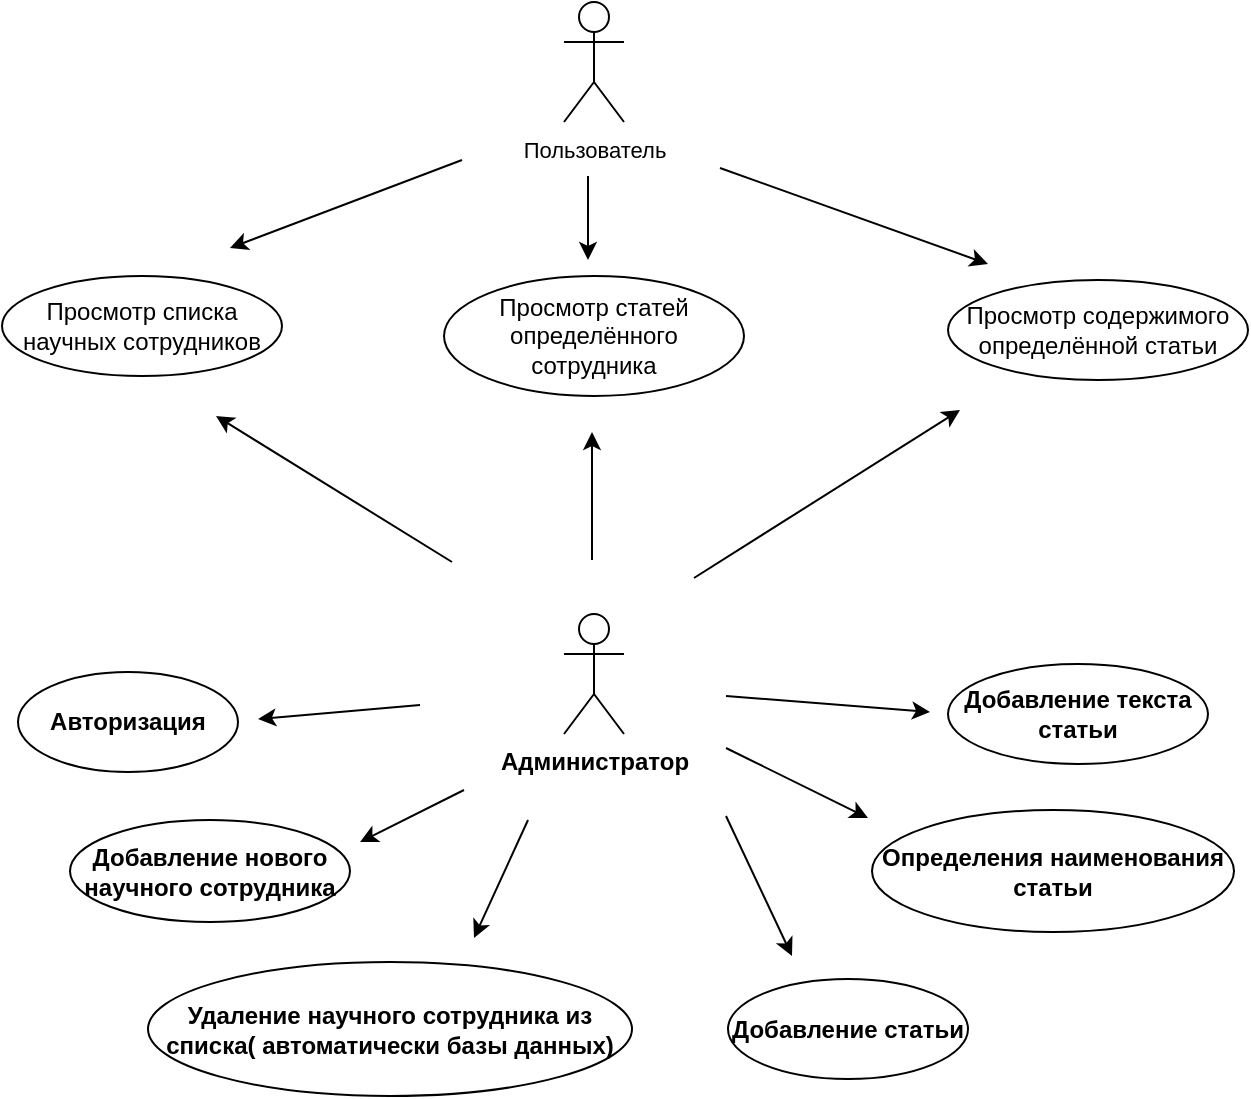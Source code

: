 <mxfile version="22.1.5" type="device">
  <diagram name="Страница — 1" id="Y-HNPyT7XDatMFkKcdQl">
    <mxGraphModel dx="916" dy="494" grid="0" gridSize="10" guides="1" tooltips="1" connect="1" arrows="1" fold="1" page="1" pageScale="1" pageWidth="827" pageHeight="1169" math="0" shadow="0">
      <root>
        <mxCell id="0" />
        <mxCell id="1" parent="0" />
        <mxCell id="wUKDdbYhqXpO1KORFXpz-1" value="&lt;font style=&quot;font-size: 11px;&quot;&gt;Пользователь&lt;/font&gt;" style="shape=umlActor;verticalLabelPosition=bottom;verticalAlign=top;html=1;outlineConnect=0;" vertex="1" parent="1">
          <mxGeometry x="392" y="30" width="30" height="60" as="geometry" />
        </mxCell>
        <mxCell id="wUKDdbYhqXpO1KORFXpz-2" value="Просмотр списка научных сотрудников" style="ellipse;whiteSpace=wrap;html=1;" vertex="1" parent="1">
          <mxGeometry x="111" y="167" width="140" height="50" as="geometry" />
        </mxCell>
        <mxCell id="wUKDdbYhqXpO1KORFXpz-3" value="Просмотр статей определённого сотрудника" style="ellipse;whiteSpace=wrap;html=1;" vertex="1" parent="1">
          <mxGeometry x="332" y="167" width="150" height="60" as="geometry" />
        </mxCell>
        <mxCell id="wUKDdbYhqXpO1KORFXpz-4" value="Просмотр содержимого определённой статьи" style="ellipse;whiteSpace=wrap;html=1;" vertex="1" parent="1">
          <mxGeometry x="584" y="169" width="150" height="50" as="geometry" />
        </mxCell>
        <mxCell id="wUKDdbYhqXpO1KORFXpz-6" value="" style="endArrow=classic;html=1;rounded=0;" edge="1" parent="1">
          <mxGeometry width="50" height="50" relative="1" as="geometry">
            <mxPoint x="470" y="113" as="sourcePoint" />
            <mxPoint x="604" y="161" as="targetPoint" />
          </mxGeometry>
        </mxCell>
        <mxCell id="wUKDdbYhqXpO1KORFXpz-7" value="" style="endArrow=classic;html=1;rounded=0;" edge="1" parent="1">
          <mxGeometry width="50" height="50" relative="1" as="geometry">
            <mxPoint x="404" y="117" as="sourcePoint" />
            <mxPoint x="404" y="159" as="targetPoint" />
          </mxGeometry>
        </mxCell>
        <mxCell id="wUKDdbYhqXpO1KORFXpz-9" value="&lt;b&gt;Администратор&lt;/b&gt;" style="shape=umlActor;verticalLabelPosition=bottom;verticalAlign=top;html=1;outlineConnect=0;" vertex="1" parent="1">
          <mxGeometry x="392" y="336" width="30" height="60" as="geometry" />
        </mxCell>
        <mxCell id="wUKDdbYhqXpO1KORFXpz-13" value="&lt;b&gt;Добавление нового научного сотрудника&lt;/b&gt;" style="ellipse;whiteSpace=wrap;html=1;" vertex="1" parent="1">
          <mxGeometry x="145" y="439" width="140" height="51" as="geometry" />
        </mxCell>
        <mxCell id="wUKDdbYhqXpO1KORFXpz-14" value="" style="endArrow=classic;html=1;rounded=0;" edge="1" parent="1">
          <mxGeometry width="50" height="50" relative="1" as="geometry">
            <mxPoint x="473" y="437" as="sourcePoint" />
            <mxPoint x="506" y="507" as="targetPoint" />
          </mxGeometry>
        </mxCell>
        <mxCell id="wUKDdbYhqXpO1KORFXpz-15" value="" style="endArrow=classic;html=1;rounded=0;" edge="1" parent="1">
          <mxGeometry width="50" height="50" relative="1" as="geometry">
            <mxPoint x="457" y="318" as="sourcePoint" />
            <mxPoint x="590" y="234" as="targetPoint" />
          </mxGeometry>
        </mxCell>
        <mxCell id="wUKDdbYhqXpO1KORFXpz-17" value="&lt;b&gt;Удаление научного сотрудника из списка( автоматически базы данных)&lt;/b&gt;" style="ellipse;whiteSpace=wrap;html=1;" vertex="1" parent="1">
          <mxGeometry x="184" y="510" width="242" height="67" as="geometry" />
        </mxCell>
        <mxCell id="wUKDdbYhqXpO1KORFXpz-18" value="" style="endArrow=classic;html=1;rounded=0;" edge="1" parent="1">
          <mxGeometry width="50" height="50" relative="1" as="geometry">
            <mxPoint x="406" y="309" as="sourcePoint" />
            <mxPoint x="406" y="245" as="targetPoint" />
          </mxGeometry>
        </mxCell>
        <mxCell id="wUKDdbYhqXpO1KORFXpz-19" value="&lt;b&gt;Определения наименования статьи&lt;/b&gt;" style="ellipse;whiteSpace=wrap;html=1;" vertex="1" parent="1">
          <mxGeometry x="546" y="434" width="181" height="61" as="geometry" />
        </mxCell>
        <mxCell id="wUKDdbYhqXpO1KORFXpz-20" value="&lt;b&gt;Добавление текста статьи&lt;/b&gt;" style="ellipse;whiteSpace=wrap;html=1;" vertex="1" parent="1">
          <mxGeometry x="584" y="361" width="130" height="50" as="geometry" />
        </mxCell>
        <mxCell id="wUKDdbYhqXpO1KORFXpz-21" value="&lt;b&gt;Авторизация&lt;/b&gt;" style="ellipse;whiteSpace=wrap;html=1;" vertex="1" parent="1">
          <mxGeometry x="119" y="365" width="110" height="50" as="geometry" />
        </mxCell>
        <mxCell id="wUKDdbYhqXpO1KORFXpz-22" value="" style="endArrow=classic;html=1;rounded=0;" edge="1" parent="1">
          <mxGeometry width="50" height="50" relative="1" as="geometry">
            <mxPoint x="336" y="310" as="sourcePoint" />
            <mxPoint x="218" y="237" as="targetPoint" />
          </mxGeometry>
        </mxCell>
        <mxCell id="wUKDdbYhqXpO1KORFXpz-23" value="&lt;b&gt;Добавление статьи&lt;/b&gt;" style="ellipse;whiteSpace=wrap;html=1;" vertex="1" parent="1">
          <mxGeometry x="474" y="518.5" width="120" height="50" as="geometry" />
        </mxCell>
        <mxCell id="wUKDdbYhqXpO1KORFXpz-24" value="" style="endArrow=classic;html=1;rounded=0;" edge="1" parent="1">
          <mxGeometry width="50" height="50" relative="1" as="geometry">
            <mxPoint x="341" y="109" as="sourcePoint" />
            <mxPoint x="225" y="153" as="targetPoint" />
          </mxGeometry>
        </mxCell>
        <mxCell id="wUKDdbYhqXpO1KORFXpz-26" value="" style="endArrow=classic;html=1;rounded=0;" edge="1" parent="1">
          <mxGeometry width="50" height="50" relative="1" as="geometry">
            <mxPoint x="342" y="424" as="sourcePoint" />
            <mxPoint x="290" y="450" as="targetPoint" />
          </mxGeometry>
        </mxCell>
        <mxCell id="wUKDdbYhqXpO1KORFXpz-27" value="" style="endArrow=classic;html=1;rounded=0;" edge="1" parent="1">
          <mxGeometry width="50" height="50" relative="1" as="geometry">
            <mxPoint x="320" y="381.5" as="sourcePoint" />
            <mxPoint x="239" y="388.5" as="targetPoint" />
          </mxGeometry>
        </mxCell>
        <mxCell id="wUKDdbYhqXpO1KORFXpz-28" value="" style="endArrow=classic;html=1;rounded=0;" edge="1" parent="1">
          <mxGeometry width="50" height="50" relative="1" as="geometry">
            <mxPoint x="374" y="439" as="sourcePoint" />
            <mxPoint x="347" y="498" as="targetPoint" />
          </mxGeometry>
        </mxCell>
        <mxCell id="wUKDdbYhqXpO1KORFXpz-33" value="" style="endArrow=classic;html=1;rounded=0;" edge="1" parent="1">
          <mxGeometry width="50" height="50" relative="1" as="geometry">
            <mxPoint x="473" y="377" as="sourcePoint" />
            <mxPoint x="575" y="385" as="targetPoint" />
          </mxGeometry>
        </mxCell>
        <mxCell id="wUKDdbYhqXpO1KORFXpz-34" value="" style="endArrow=classic;html=1;rounded=0;" edge="1" parent="1">
          <mxGeometry width="50" height="50" relative="1" as="geometry">
            <mxPoint x="473" y="403" as="sourcePoint" />
            <mxPoint x="544" y="438" as="targetPoint" />
          </mxGeometry>
        </mxCell>
      </root>
    </mxGraphModel>
  </diagram>
</mxfile>
